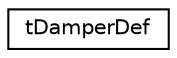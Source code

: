 digraph "Graphical Class Hierarchy"
{
  edge [fontname="Helvetica",fontsize="10",labelfontname="Helvetica",labelfontsize="10"];
  node [fontname="Helvetica",fontsize="10",shape=record];
  rankdir="LR";
  Node1 [label="tDamperDef",height=0.2,width=0.4,color="black", fillcolor="white", style="filled",URL="$structt_damper_def.html"];
}
